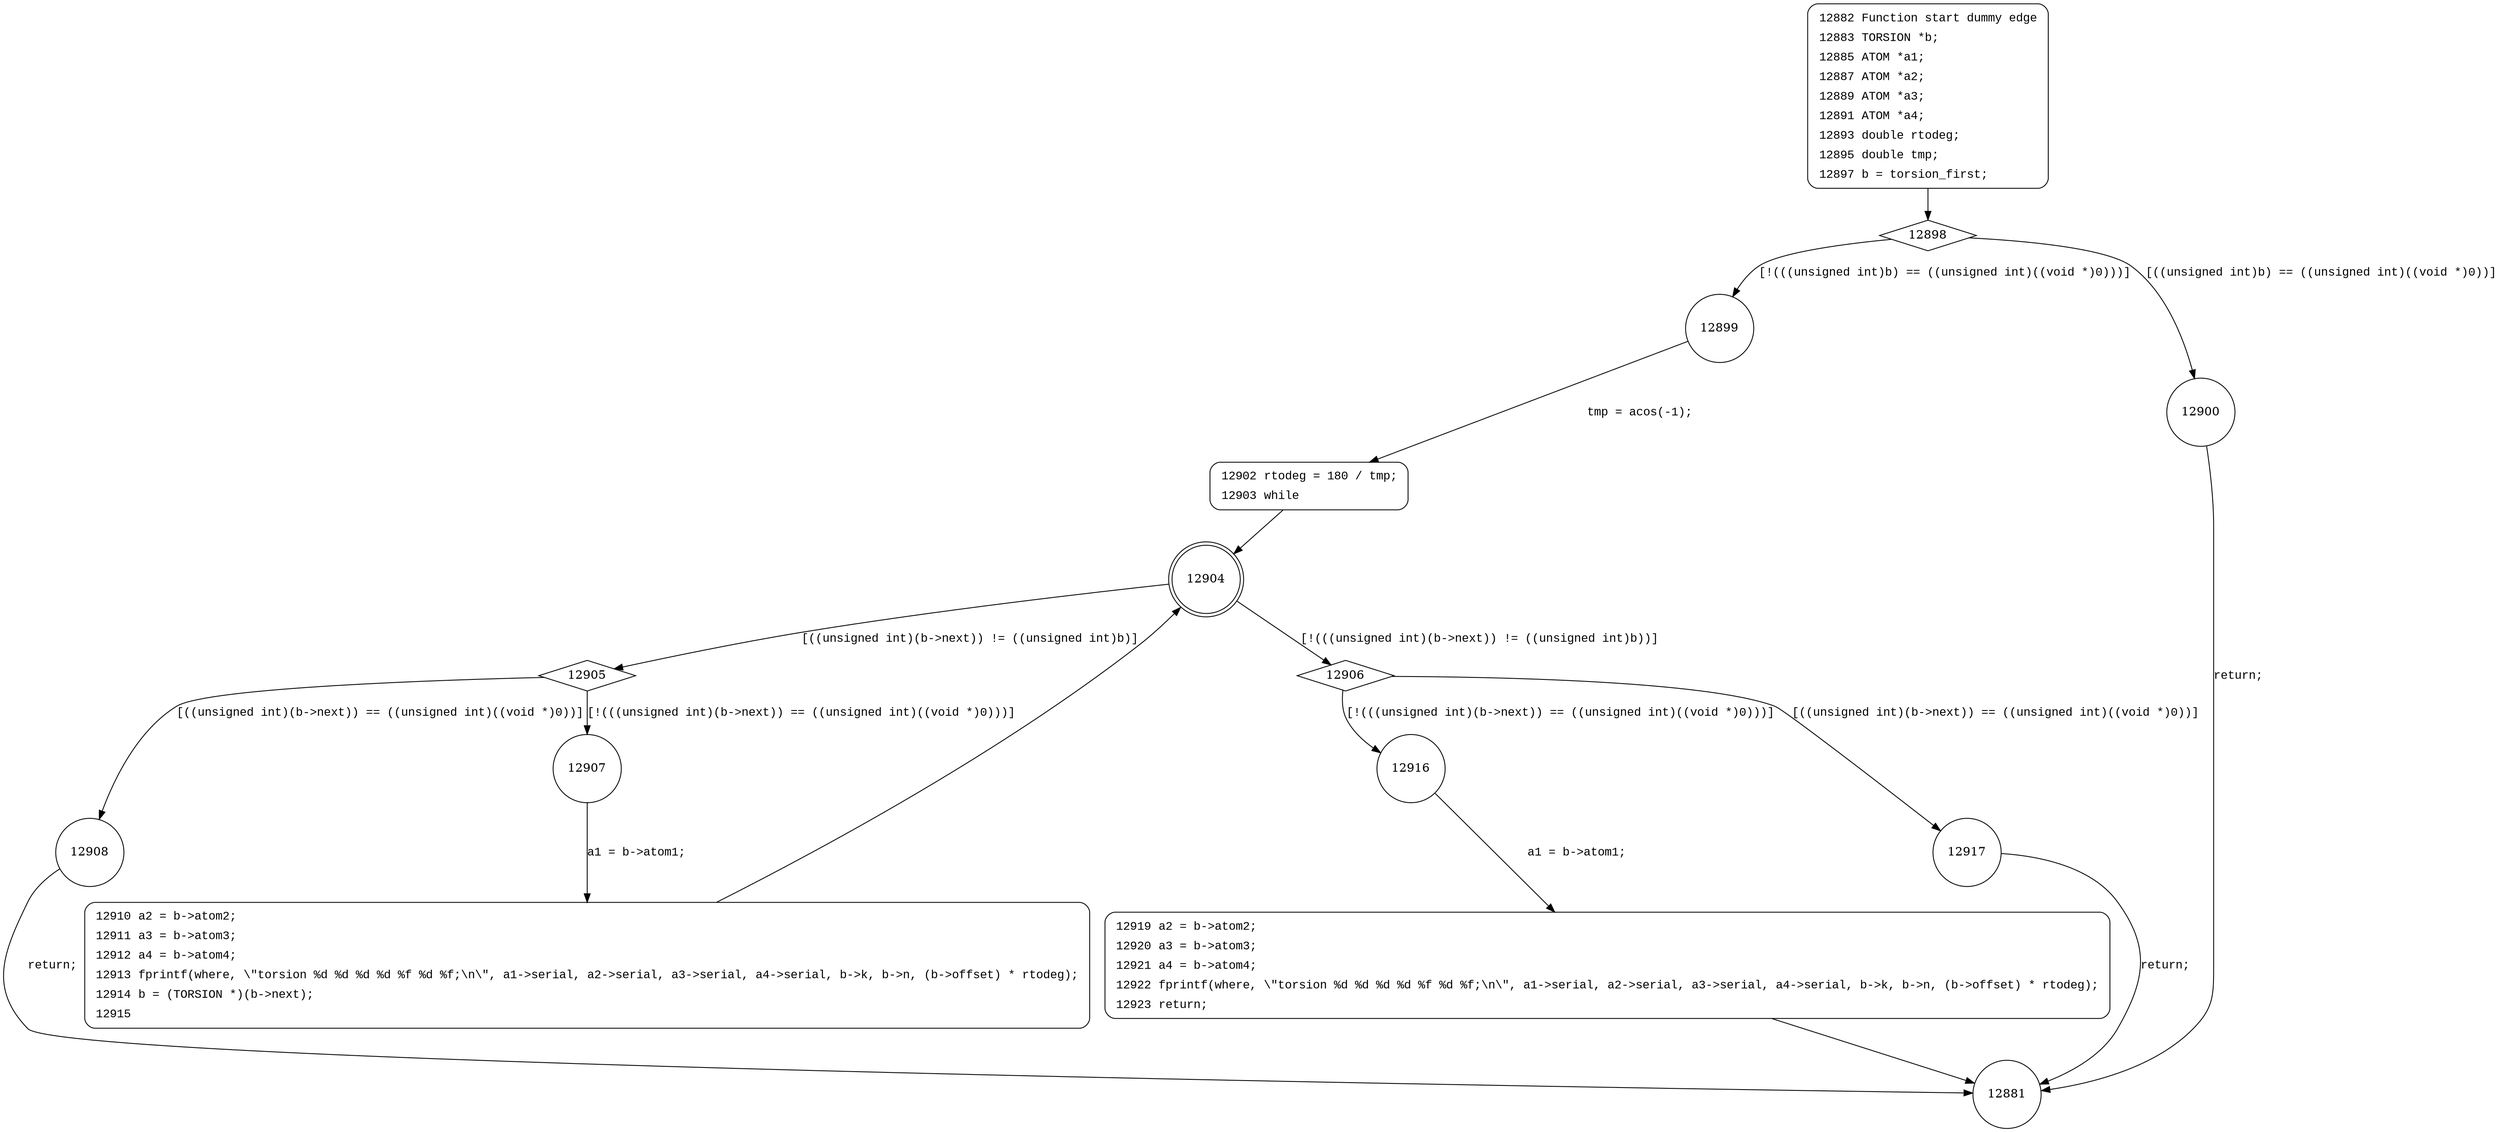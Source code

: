 digraph dump_torsions {
12898 [shape="diamond"]
12899 [shape="circle"]
12900 [shape="circle"]
12902 [shape="circle"]
12904 [shape="doublecircle"]
12906 [shape="diamond"]
12905 [shape="diamond"]
12907 [shape="circle"]
12908 [shape="circle"]
12910 [shape="circle"]
12916 [shape="circle"]
12917 [shape="circle"]
12919 [shape="circle"]
12881 [shape="circle"]
12882 [style="filled,bold" penwidth="1" fillcolor="white" fontname="Courier New" shape="Mrecord" label=<<table border="0" cellborder="0" cellpadding="3" bgcolor="white"><tr><td align="right">12882</td><td align="left">Function start dummy edge</td></tr><tr><td align="right">12883</td><td align="left">TORSION *b;</td></tr><tr><td align="right">12885</td><td align="left">ATOM *a1;</td></tr><tr><td align="right">12887</td><td align="left">ATOM *a2;</td></tr><tr><td align="right">12889</td><td align="left">ATOM *a3;</td></tr><tr><td align="right">12891</td><td align="left">ATOM *a4;</td></tr><tr><td align="right">12893</td><td align="left">double rtodeg;</td></tr><tr><td align="right">12895</td><td align="left">double tmp;</td></tr><tr><td align="right">12897</td><td align="left">b = torsion_first;</td></tr></table>>]
12882 -> 12898[label=""]
12902 [style="filled,bold" penwidth="1" fillcolor="white" fontname="Courier New" shape="Mrecord" label=<<table border="0" cellborder="0" cellpadding="3" bgcolor="white"><tr><td align="right">12902</td><td align="left">rtodeg = 180 / tmp;</td></tr><tr><td align="right">12903</td><td align="left">while</td></tr></table>>]
12902 -> 12904[label=""]
12910 [style="filled,bold" penwidth="1" fillcolor="white" fontname="Courier New" shape="Mrecord" label=<<table border="0" cellborder="0" cellpadding="3" bgcolor="white"><tr><td align="right">12910</td><td align="left">a2 = b-&gt;atom2;</td></tr><tr><td align="right">12911</td><td align="left">a3 = b-&gt;atom3;</td></tr><tr><td align="right">12912</td><td align="left">a4 = b-&gt;atom4;</td></tr><tr><td align="right">12913</td><td align="left">fprintf(where, \"torsion %d %d %d %d %f %d %f;\n\", a1-&gt;serial, a2-&gt;serial, a3-&gt;serial, a4-&gt;serial, b-&gt;k, b-&gt;n, (b-&gt;offset) * rtodeg);</td></tr><tr><td align="right">12914</td><td align="left">b = (TORSION *)(b-&gt;next);</td></tr><tr><td align="right">12915</td><td align="left"></td></tr></table>>]
12910 -> 12904[label=""]
12919 [style="filled,bold" penwidth="1" fillcolor="white" fontname="Courier New" shape="Mrecord" label=<<table border="0" cellborder="0" cellpadding="3" bgcolor="white"><tr><td align="right">12919</td><td align="left">a2 = b-&gt;atom2;</td></tr><tr><td align="right">12920</td><td align="left">a3 = b-&gt;atom3;</td></tr><tr><td align="right">12921</td><td align="left">a4 = b-&gt;atom4;</td></tr><tr><td align="right">12922</td><td align="left">fprintf(where, \"torsion %d %d %d %d %f %d %f;\n\", a1-&gt;serial, a2-&gt;serial, a3-&gt;serial, a4-&gt;serial, b-&gt;k, b-&gt;n, (b-&gt;offset) * rtodeg);</td></tr><tr><td align="right">12923</td><td align="left">return;</td></tr></table>>]
12919 -> 12881[label=""]
12898 -> 12899 [label="[!(((unsigned int)b) == ((unsigned int)((void *)0)))]" fontname="Courier New"]
12898 -> 12900 [label="[((unsigned int)b) == ((unsigned int)((void *)0))]" fontname="Courier New"]
12899 -> 12902 [label="tmp = acos(-1);" fontname="Courier New"]
12904 -> 12906 [label="[!(((unsigned int)(b->next)) != ((unsigned int)b))]" fontname="Courier New"]
12904 -> 12905 [label="[((unsigned int)(b->next)) != ((unsigned int)b)]" fontname="Courier New"]
12905 -> 12907 [label="[!(((unsigned int)(b->next)) == ((unsigned int)((void *)0)))]" fontname="Courier New"]
12905 -> 12908 [label="[((unsigned int)(b->next)) == ((unsigned int)((void *)0))]" fontname="Courier New"]
12907 -> 12910 [label="a1 = b->atom1;" fontname="Courier New"]
12906 -> 12916 [label="[!(((unsigned int)(b->next)) == ((unsigned int)((void *)0)))]" fontname="Courier New"]
12906 -> 12917 [label="[((unsigned int)(b->next)) == ((unsigned int)((void *)0))]" fontname="Courier New"]
12916 -> 12919 [label="a1 = b->atom1;" fontname="Courier New"]
12900 -> 12881 [label="return;" fontname="Courier New"]
12908 -> 12881 [label="return;" fontname="Courier New"]
12917 -> 12881 [label="return;" fontname="Courier New"]
}